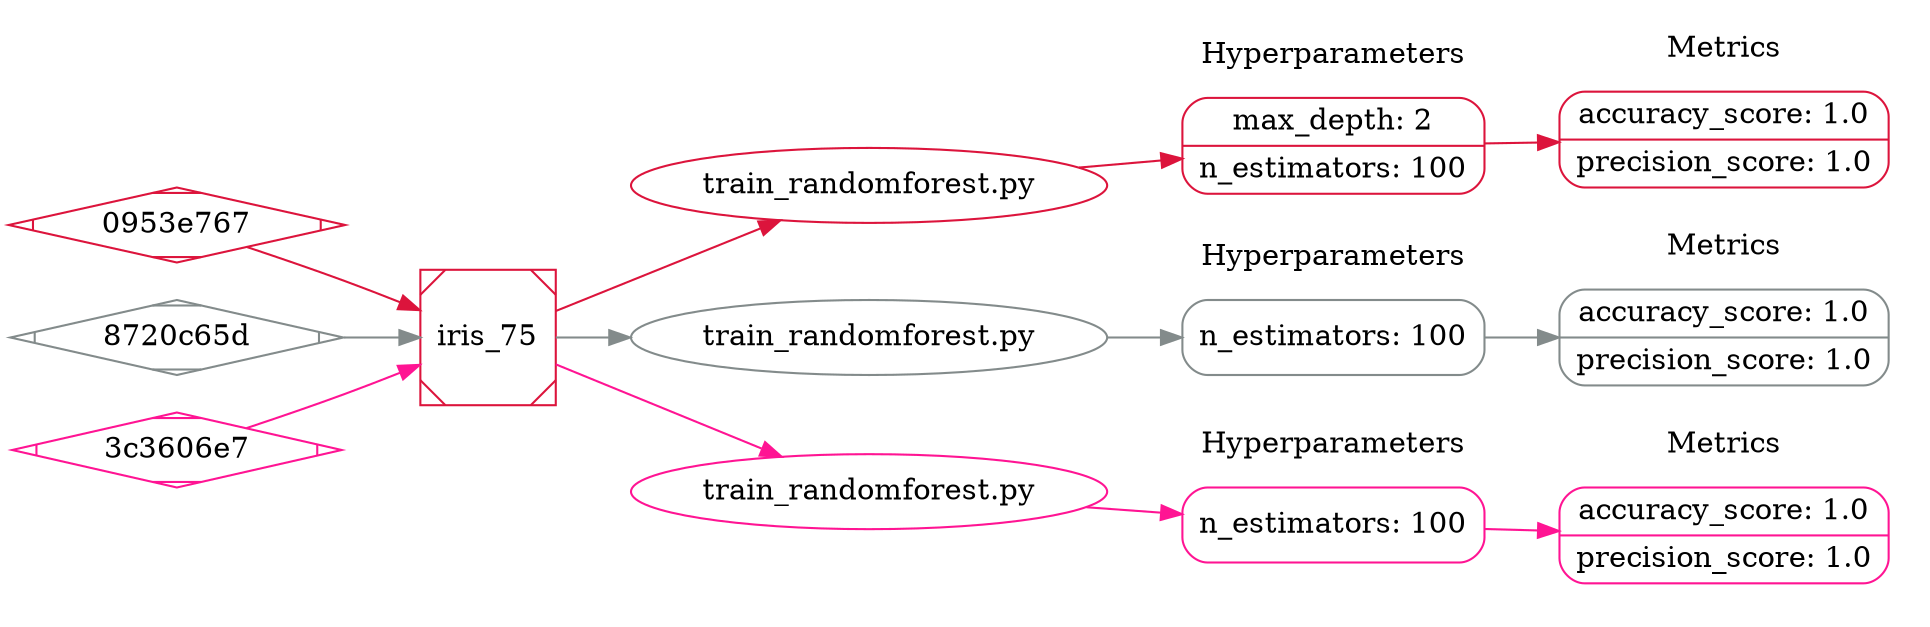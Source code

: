 digraph lab_project {
	graph [rankdir=LR]
	subgraph "0953e767" {
		node [shape=record]
		node [color=crimson]
		edge [color=crimson]
		"0953e767" [label="0953e767" shape=Mdiamond]
		iris_75 [label=iris_75 shape=Msquare]
		"0953e767_train_randomforest.py" [label="train_randomforest.py" shape=oval]
		"0953e767" -> iris_75
		iris_75 -> "0953e767_train_randomforest.py"
		subgraph cluster_hyperparameters_0953e767 {
			label=Hyperparameters
			node [shape=Mrecord]
			color=transparent
			struct_0953e767_parameters [label="{{max_depth: 2| n_estimators: 100}}"]
		}
		subgraph cluster_performance_0953e767 {
			label=Metrics
			node [shape=Mrecord]
			color=transparent
			"0953e767_performance" [label="{{accuracy_score: 1.0| precision_score: 1.0}}"]
		}
		"0953e767_train_randomforest.py" -> struct_0953e767_parameters
		struct_0953e767_parameters -> "0953e767_performance"
	}
	subgraph "8720c65d" {
		node [shape=record]
		node [color=azure4]
		edge [color=azure4]
		"8720c65d" [label="8720c65d" shape=Mdiamond]
		iris_75 [label=iris_75 shape=Msquare]
		"8720c65d_train_randomforest.py" [label="train_randomforest.py" shape=oval]
		"8720c65d" -> iris_75
		iris_75 -> "8720c65d_train_randomforest.py"
		subgraph cluster_hyperparameters_8720c65d {
			label=Hyperparameters
			node [shape=Mrecord]
			color=transparent
			struct_8720c65d_parameters [label="{{n_estimators: 100}}"]
		}
		subgraph cluster_performance_8720c65d {
			label=Metrics
			node [shape=Mrecord]
			color=transparent
			"8720c65d_performance" [label="{{accuracy_score: 1.0| precision_score: 1.0}}"]
		}
		"8720c65d_train_randomforest.py" -> struct_8720c65d_parameters
		struct_8720c65d_parameters -> "8720c65d_performance"
	}
	subgraph "3c3606e7" {
		node [shape=record]
		node [color=deeppink1]
		edge [color=deeppink1]
		"3c3606e7" [label="3c3606e7" shape=Mdiamond]
		iris_75 [label=iris_75 shape=Msquare]
		"3c3606e7_train_randomforest.py" [label="train_randomforest.py" shape=oval]
		"3c3606e7" -> iris_75
		iris_75 -> "3c3606e7_train_randomforest.py"
		subgraph cluster_hyperparameters_3c3606e7 {
			label=Hyperparameters
			node [shape=Mrecord]
			color=transparent
			struct_3c3606e7_parameters [label="{{n_estimators: 100}}"]
		}
		subgraph cluster_performance_3c3606e7 {
			label=Metrics
			node [shape=Mrecord]
			color=transparent
			"3c3606e7_performance" [label="{{accuracy_score: 1.0| precision_score: 1.0}}"]
		}
		"3c3606e7_train_randomforest.py" -> struct_3c3606e7_parameters
		struct_3c3606e7_parameters -> "3c3606e7_performance"
	}
}
